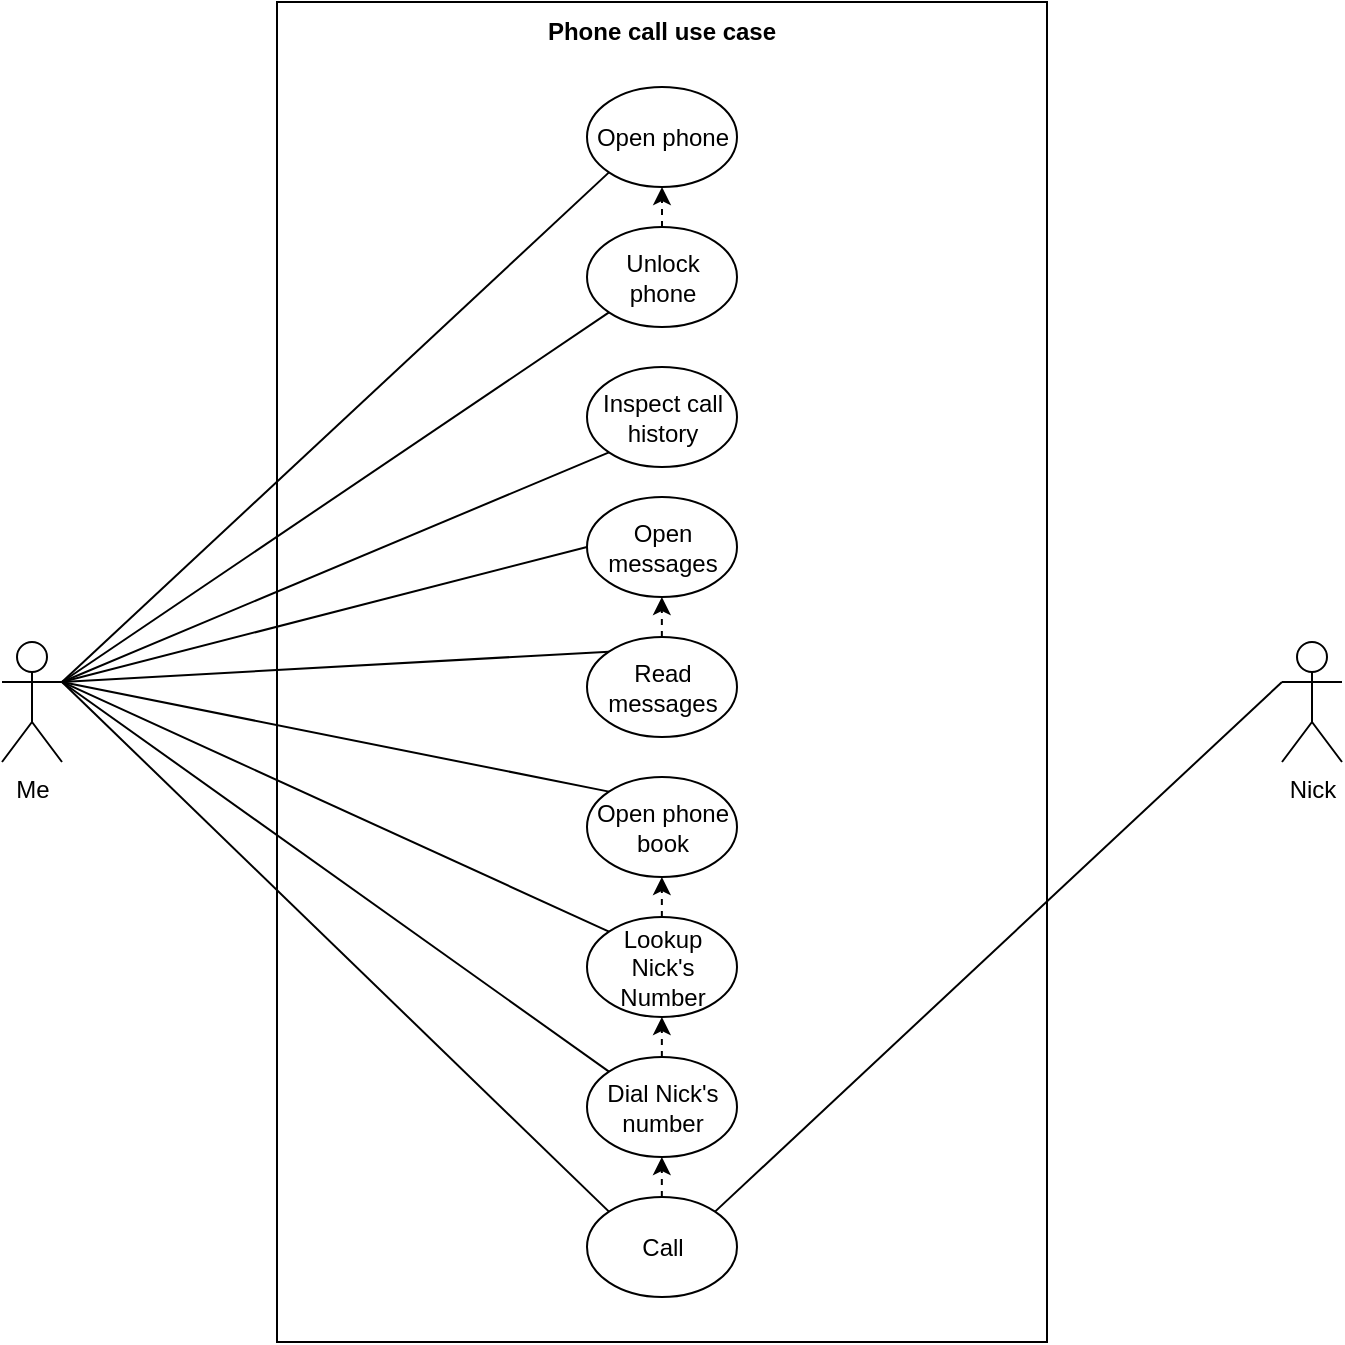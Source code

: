 <mxfile version="24.3.1" type="device">
  <diagram name="Page-1" id="D9KrbN1HpGchZC3lj7AW">
    <mxGraphModel dx="1687" dy="887" grid="1" gridSize="10" guides="1" tooltips="1" connect="1" arrows="1" fold="1" page="1" pageScale="1" pageWidth="850" pageHeight="1100" math="0" shadow="0">
      <root>
        <mxCell id="0" />
        <mxCell id="1" parent="0" />
        <mxCell id="q1pkWmGgmF4G5Z5k3sib-16" value="" style="rounded=0;whiteSpace=wrap;html=1;" vertex="1" parent="1">
          <mxGeometry x="247.5" y="90" width="385" height="670" as="geometry" />
        </mxCell>
        <mxCell id="q1pkWmGgmF4G5Z5k3sib-1" value="Me" style="shape=umlActor;verticalLabelPosition=bottom;verticalAlign=top;html=1;outlineConnect=0;" vertex="1" parent="1">
          <mxGeometry x="110" y="410" width="30" height="60" as="geometry" />
        </mxCell>
        <mxCell id="q1pkWmGgmF4G5Z5k3sib-2" value="Nick" style="shape=umlActor;verticalLabelPosition=bottom;verticalAlign=top;html=1;outlineConnect=0;" vertex="1" parent="1">
          <mxGeometry x="750" y="410" width="30" height="60" as="geometry" />
        </mxCell>
        <mxCell id="q1pkWmGgmF4G5Z5k3sib-6" value="&lt;b&gt;Phone call use case&lt;/b&gt;" style="text;html=1;align=center;verticalAlign=middle;whiteSpace=wrap;rounded=0;" vertex="1" parent="1">
          <mxGeometry x="320" y="90" width="240" height="30" as="geometry" />
        </mxCell>
        <mxCell id="q1pkWmGgmF4G5Z5k3sib-7" value="Open phone" style="ellipse;whiteSpace=wrap;html=1;" vertex="1" parent="1">
          <mxGeometry x="402.5" y="132.5" width="75" height="50" as="geometry" />
        </mxCell>
        <mxCell id="q1pkWmGgmF4G5Z5k3sib-19" style="edgeStyle=orthogonalEdgeStyle;rounded=0;orthogonalLoop=1;jettySize=auto;html=1;exitX=0.5;exitY=0;exitDx=0;exitDy=0;entryX=0.5;entryY=1;entryDx=0;entryDy=0;dashed=1;" edge="1" parent="1" source="q1pkWmGgmF4G5Z5k3sib-8" target="q1pkWmGgmF4G5Z5k3sib-7">
          <mxGeometry relative="1" as="geometry" />
        </mxCell>
        <mxCell id="q1pkWmGgmF4G5Z5k3sib-8" value="Unlock phone" style="ellipse;whiteSpace=wrap;html=1;" vertex="1" parent="1">
          <mxGeometry x="402.5" y="202.5" width="75" height="50" as="geometry" />
        </mxCell>
        <mxCell id="q1pkWmGgmF4G5Z5k3sib-9" value="Inspect call history" style="ellipse;whiteSpace=wrap;html=1;" vertex="1" parent="1">
          <mxGeometry x="402.5" y="272.5" width="75" height="50" as="geometry" />
        </mxCell>
        <mxCell id="q1pkWmGgmF4G5Z5k3sib-10" value="Read messages" style="ellipse;whiteSpace=wrap;html=1;" vertex="1" parent="1">
          <mxGeometry x="402.5" y="407.5" width="75" height="50" as="geometry" />
        </mxCell>
        <mxCell id="q1pkWmGgmF4G5Z5k3sib-11" value="Open phone book" style="ellipse;whiteSpace=wrap;html=1;" vertex="1" parent="1">
          <mxGeometry x="402.5" y="477.5" width="75" height="50" as="geometry" />
        </mxCell>
        <mxCell id="q1pkWmGgmF4G5Z5k3sib-13" value="Open messages" style="ellipse;whiteSpace=wrap;html=1;" vertex="1" parent="1">
          <mxGeometry x="402.5" y="337.5" width="75" height="50" as="geometry" />
        </mxCell>
        <mxCell id="q1pkWmGgmF4G5Z5k3sib-14" value="Lookup Nick&#39;s Number" style="ellipse;whiteSpace=wrap;html=1;" vertex="1" parent="1">
          <mxGeometry x="402.5" y="547.5" width="75" height="50" as="geometry" />
        </mxCell>
        <mxCell id="q1pkWmGgmF4G5Z5k3sib-15" value="Dial Nick&#39;s number" style="ellipse;whiteSpace=wrap;html=1;" vertex="1" parent="1">
          <mxGeometry x="402.5" y="617.5" width="75" height="50" as="geometry" />
        </mxCell>
        <mxCell id="q1pkWmGgmF4G5Z5k3sib-17" value="" style="endArrow=none;html=1;rounded=0;entryX=0;entryY=1;entryDx=0;entryDy=0;exitX=1;exitY=0.333;exitDx=0;exitDy=0;exitPerimeter=0;" edge="1" parent="1" source="q1pkWmGgmF4G5Z5k3sib-1" target="q1pkWmGgmF4G5Z5k3sib-7">
          <mxGeometry width="50" height="50" relative="1" as="geometry">
            <mxPoint x="270" y="465" as="sourcePoint" />
            <mxPoint x="230" y="330" as="targetPoint" />
          </mxGeometry>
        </mxCell>
        <mxCell id="q1pkWmGgmF4G5Z5k3sib-18" value="" style="endArrow=none;html=1;rounded=0;exitX=1;exitY=0.333;exitDx=0;exitDy=0;exitPerimeter=0;entryX=0;entryY=1;entryDx=0;entryDy=0;" edge="1" parent="1" source="q1pkWmGgmF4G5Z5k3sib-1" target="q1pkWmGgmF4G5Z5k3sib-8">
          <mxGeometry width="50" height="50" relative="1" as="geometry">
            <mxPoint x="430" y="370" as="sourcePoint" />
            <mxPoint x="480" y="320" as="targetPoint" />
          </mxGeometry>
        </mxCell>
        <mxCell id="q1pkWmGgmF4G5Z5k3sib-21" style="edgeStyle=orthogonalEdgeStyle;rounded=0;orthogonalLoop=1;jettySize=auto;html=1;exitX=0.5;exitY=0;exitDx=0;exitDy=0;entryX=0.5;entryY=1;entryDx=0;entryDy=0;dashed=1;" edge="1" parent="1">
          <mxGeometry relative="1" as="geometry">
            <mxPoint x="439.93" y="407.5" as="sourcePoint" />
            <mxPoint x="439.93" y="387.5" as="targetPoint" />
          </mxGeometry>
        </mxCell>
        <mxCell id="q1pkWmGgmF4G5Z5k3sib-22" style="edgeStyle=orthogonalEdgeStyle;rounded=0;orthogonalLoop=1;jettySize=auto;html=1;exitX=0.5;exitY=0;exitDx=0;exitDy=0;entryX=0.5;entryY=1;entryDx=0;entryDy=0;dashed=1;" edge="1" parent="1">
          <mxGeometry relative="1" as="geometry">
            <mxPoint x="439.93" y="547.5" as="sourcePoint" />
            <mxPoint x="439.93" y="527.5" as="targetPoint" />
          </mxGeometry>
        </mxCell>
        <mxCell id="q1pkWmGgmF4G5Z5k3sib-23" style="edgeStyle=orthogonalEdgeStyle;rounded=0;orthogonalLoop=1;jettySize=auto;html=1;exitX=0.5;exitY=0;exitDx=0;exitDy=0;entryX=0.5;entryY=1;entryDx=0;entryDy=0;dashed=1;" edge="1" parent="1">
          <mxGeometry relative="1" as="geometry">
            <mxPoint x="439.93" y="617.5" as="sourcePoint" />
            <mxPoint x="439.93" y="597.5" as="targetPoint" />
          </mxGeometry>
        </mxCell>
        <mxCell id="q1pkWmGgmF4G5Z5k3sib-25" value="" style="endArrow=none;html=1;rounded=0;exitX=1;exitY=0.333;exitDx=0;exitDy=0;exitPerimeter=0;entryX=0;entryY=1;entryDx=0;entryDy=0;" edge="1" parent="1" source="q1pkWmGgmF4G5Z5k3sib-1" target="q1pkWmGgmF4G5Z5k3sib-9">
          <mxGeometry width="50" height="50" relative="1" as="geometry">
            <mxPoint x="280" y="460" as="sourcePoint" />
            <mxPoint x="424" y="278" as="targetPoint" />
          </mxGeometry>
        </mxCell>
        <mxCell id="q1pkWmGgmF4G5Z5k3sib-26" value="" style="endArrow=none;html=1;rounded=0;entryX=0;entryY=0.5;entryDx=0;entryDy=0;exitX=1;exitY=0.333;exitDx=0;exitDy=0;exitPerimeter=0;" edge="1" parent="1" source="q1pkWmGgmF4G5Z5k3sib-1" target="q1pkWmGgmF4G5Z5k3sib-13">
          <mxGeometry width="50" height="50" relative="1" as="geometry">
            <mxPoint x="280" y="460" as="sourcePoint" />
            <mxPoint x="424" y="348" as="targetPoint" />
          </mxGeometry>
        </mxCell>
        <mxCell id="q1pkWmGgmF4G5Z5k3sib-27" value="" style="endArrow=none;html=1;rounded=0;entryX=0;entryY=0;entryDx=0;entryDy=0;exitX=1;exitY=0.333;exitDx=0;exitDy=0;exitPerimeter=0;" edge="1" parent="1" source="q1pkWmGgmF4G5Z5k3sib-1" target="q1pkWmGgmF4G5Z5k3sib-10">
          <mxGeometry width="50" height="50" relative="1" as="geometry">
            <mxPoint x="280" y="460" as="sourcePoint" />
            <mxPoint x="413" y="470" as="targetPoint" />
          </mxGeometry>
        </mxCell>
        <mxCell id="q1pkWmGgmF4G5Z5k3sib-28" value="" style="endArrow=none;html=1;rounded=0;entryX=0;entryY=0;entryDx=0;entryDy=0;exitX=1;exitY=0.333;exitDx=0;exitDy=0;exitPerimeter=0;" edge="1" parent="1" source="q1pkWmGgmF4G5Z5k3sib-1" target="q1pkWmGgmF4G5Z5k3sib-11">
          <mxGeometry width="50" height="50" relative="1" as="geometry">
            <mxPoint x="290" y="470" as="sourcePoint" />
            <mxPoint x="423" y="480" as="targetPoint" />
          </mxGeometry>
        </mxCell>
        <mxCell id="q1pkWmGgmF4G5Z5k3sib-29" value="" style="endArrow=none;html=1;rounded=0;entryX=0;entryY=0;entryDx=0;entryDy=0;exitX=1;exitY=0.333;exitDx=0;exitDy=0;exitPerimeter=0;" edge="1" parent="1" source="q1pkWmGgmF4G5Z5k3sib-1" target="q1pkWmGgmF4G5Z5k3sib-14">
          <mxGeometry width="50" height="50" relative="1" as="geometry">
            <mxPoint x="280" y="460" as="sourcePoint" />
            <mxPoint x="424" y="592" as="targetPoint" />
          </mxGeometry>
        </mxCell>
        <mxCell id="q1pkWmGgmF4G5Z5k3sib-30" value="" style="endArrow=none;html=1;rounded=0;entryX=0;entryY=0;entryDx=0;entryDy=0;exitX=1;exitY=0.333;exitDx=0;exitDy=0;exitPerimeter=0;" edge="1" parent="1" source="q1pkWmGgmF4G5Z5k3sib-1" target="q1pkWmGgmF4G5Z5k3sib-15">
          <mxGeometry width="50" height="50" relative="1" as="geometry">
            <mxPoint x="280" y="460" as="sourcePoint" />
            <mxPoint x="423" y="662" as="targetPoint" />
          </mxGeometry>
        </mxCell>
        <mxCell id="q1pkWmGgmF4G5Z5k3sib-31" value="" style="endArrow=none;html=1;rounded=0;entryX=1;entryY=0;entryDx=0;entryDy=0;exitX=0;exitY=0.333;exitDx=0;exitDy=0;exitPerimeter=0;" edge="1" parent="1" source="q1pkWmGgmF4G5Z5k3sib-2" target="q1pkWmGgmF4G5Z5k3sib-47">
          <mxGeometry width="50" height="50" relative="1" as="geometry">
            <mxPoint x="280" y="460" as="sourcePoint" />
            <mxPoint x="423" y="733" as="targetPoint" />
          </mxGeometry>
        </mxCell>
        <mxCell id="q1pkWmGgmF4G5Z5k3sib-47" value="Call" style="ellipse;whiteSpace=wrap;html=1;" vertex="1" parent="1">
          <mxGeometry x="402.5" y="687.5" width="75" height="50" as="geometry" />
        </mxCell>
        <mxCell id="q1pkWmGgmF4G5Z5k3sib-48" style="edgeStyle=orthogonalEdgeStyle;rounded=0;orthogonalLoop=1;jettySize=auto;html=1;exitX=0.5;exitY=0;exitDx=0;exitDy=0;entryX=0.5;entryY=1;entryDx=0;entryDy=0;dashed=1;" edge="1" parent="1">
          <mxGeometry relative="1" as="geometry">
            <mxPoint x="439.92" y="687.5" as="sourcePoint" />
            <mxPoint x="439.92" y="667.5" as="targetPoint" />
          </mxGeometry>
        </mxCell>
        <mxCell id="q1pkWmGgmF4G5Z5k3sib-49" value="" style="endArrow=none;html=1;rounded=0;entryX=0;entryY=0;entryDx=0;entryDy=0;exitX=1;exitY=0.333;exitDx=0;exitDy=0;exitPerimeter=0;" edge="1" parent="1" source="q1pkWmGgmF4G5Z5k3sib-1" target="q1pkWmGgmF4G5Z5k3sib-47">
          <mxGeometry width="50" height="50" relative="1" as="geometry">
            <mxPoint x="150" y="440" as="sourcePoint" />
            <mxPoint x="423" y="682" as="targetPoint" />
          </mxGeometry>
        </mxCell>
      </root>
    </mxGraphModel>
  </diagram>
</mxfile>
